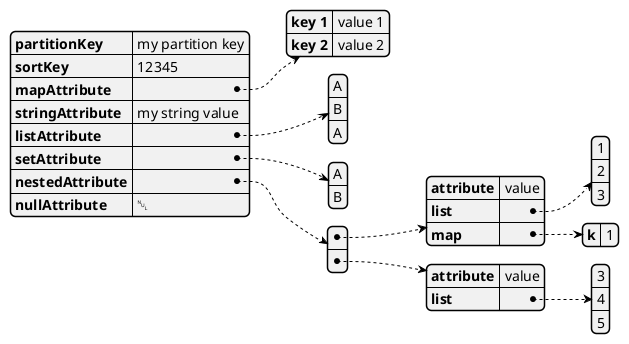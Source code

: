 @startjson

{
  "partitionKey": "my partition key",
  "sortKey": 12345,
  "mapAttribute": {
    "key 1": "value 1",
    "key 2": "value 2"
  },
  "stringAttribute": "my string value",
  "listAttribute": [
    "A",
    "B",
    "A"
  ],
  "setAttribute": [
    "A",
    "B"
  ],
  "nestedAttribute": [
    {
      "attribute": "value",
      "list": [
        1,
        2,
        3
      ],
      "map": {
        "k": 1
      }
    },
    {
          "attribute": "value",
          "list": [3,4,5]
        }
  ],
  "nullAttribute": null
}

@endjson